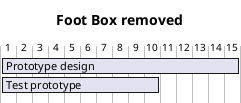 @startgantt
hide footbox
title Foot Box removed
[Prototype design] lasts 15 days
[Test prototype] lasts 10 days
@endgantt